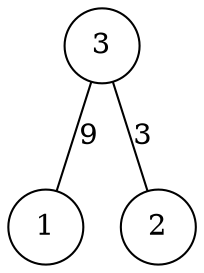 graph { 
	 fontname="Helvetica,Arial,sans-serif" 
	 node [shape = circle]; 
	 3 -- 1 [label = "9"];
	 3 -- 2 [label = "3"];
	 1;
	 2;
	 3;
}
